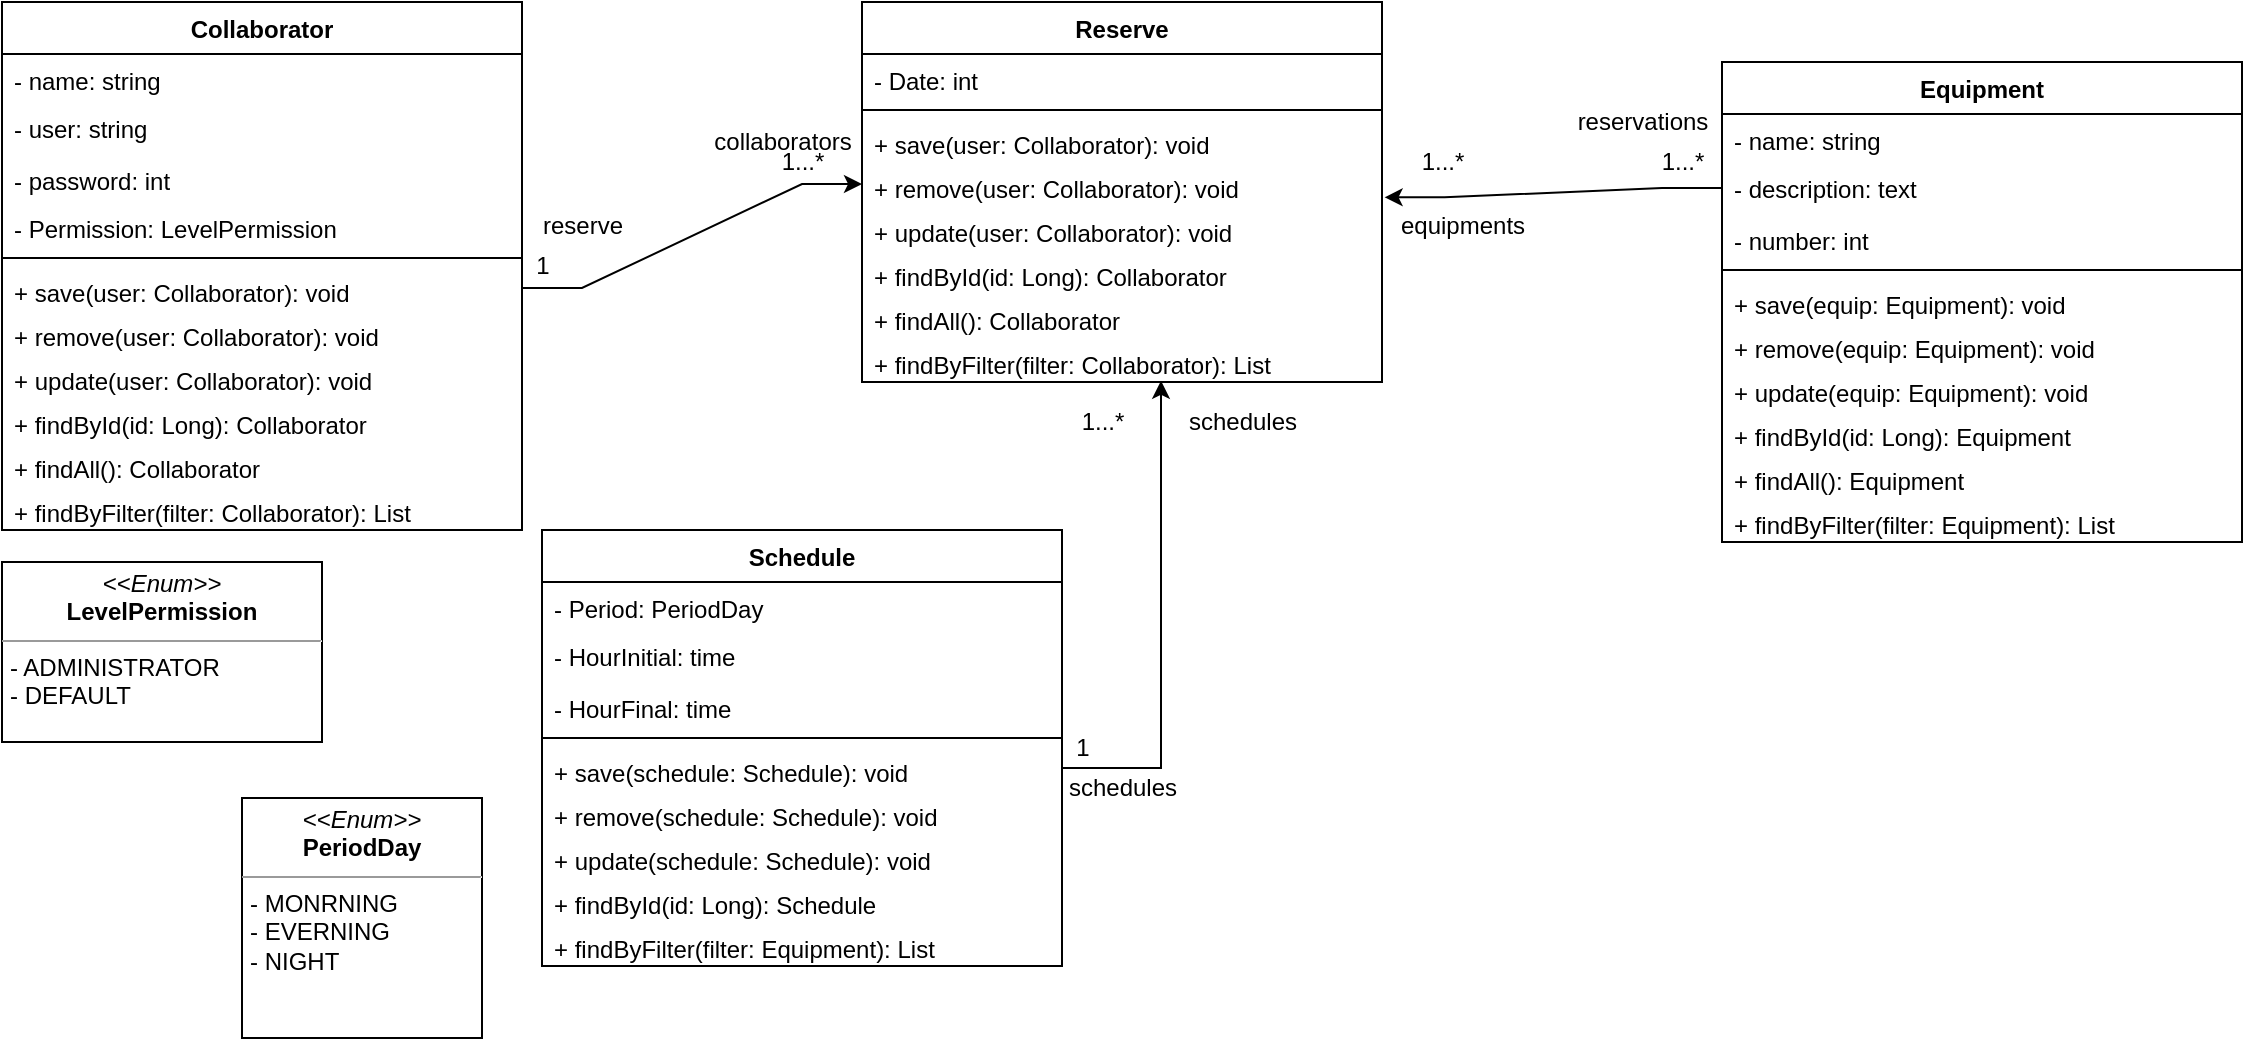 <mxfile version="14.1.8" type="github">
  <diagram id="-Hq7ED59GDJsUSMvZoMH" name="Page-1">
    <mxGraphModel dx="2623" dy="354" grid="1" gridSize="10" guides="1" tooltips="1" connect="1" arrows="1" fold="1" page="1" pageScale="1" pageWidth="850" pageHeight="1100" math="0" shadow="0">
      <root>
        <mxCell id="0" />
        <mxCell id="1" parent="0" />
        <mxCell id="XqDq5O9ZwhlFk01etam3-1" value="Equipment" style="swimlane;fontStyle=1;align=center;verticalAlign=top;childLayout=stackLayout;horizontal=1;startSize=26;horizontalStack=0;resizeParent=1;resizeParentMax=0;resizeLast=0;collapsible=1;marginBottom=0;" parent="1" vertex="1">
          <mxGeometry x="-320" y="50" width="260" height="240" as="geometry" />
        </mxCell>
        <mxCell id="XqDq5O9ZwhlFk01etam3-2" value="- name: string" style="text;strokeColor=none;fillColor=none;align=left;verticalAlign=top;spacingLeft=4;spacingRight=4;overflow=hidden;rotatable=0;points=[[0,0.5],[1,0.5]];portConstraint=eastwest;" parent="XqDq5O9ZwhlFk01etam3-1" vertex="1">
          <mxGeometry y="26" width="260" height="24" as="geometry" />
        </mxCell>
        <mxCell id="XqDq5O9ZwhlFk01etam3-11" value="- description: text" style="text;strokeColor=none;fillColor=none;align=left;verticalAlign=top;spacingLeft=4;spacingRight=4;overflow=hidden;rotatable=0;points=[[0,0.5],[1,0.5]];portConstraint=eastwest;" parent="XqDq5O9ZwhlFk01etam3-1" vertex="1">
          <mxGeometry y="50" width="260" height="26" as="geometry" />
        </mxCell>
        <mxCell id="XqDq5O9ZwhlFk01etam3-13" value="- number: int" style="text;strokeColor=none;fillColor=none;align=left;verticalAlign=top;spacingLeft=4;spacingRight=4;overflow=hidden;rotatable=0;points=[[0,0.5],[1,0.5]];portConstraint=eastwest;" parent="XqDq5O9ZwhlFk01etam3-1" vertex="1">
          <mxGeometry y="76" width="260" height="24" as="geometry" />
        </mxCell>
        <mxCell id="XqDq5O9ZwhlFk01etam3-3" value="" style="line;strokeWidth=1;fillColor=none;align=left;verticalAlign=middle;spacingTop=-1;spacingLeft=3;spacingRight=3;rotatable=0;labelPosition=right;points=[];portConstraint=eastwest;" parent="XqDq5O9ZwhlFk01etam3-1" vertex="1">
          <mxGeometry y="100" width="260" height="8" as="geometry" />
        </mxCell>
        <mxCell id="XqDq5O9ZwhlFk01etam3-4" value="+ save(equip: Equipment): void" style="text;strokeColor=none;fillColor=none;align=left;verticalAlign=top;spacingLeft=4;spacingRight=4;overflow=hidden;rotatable=0;points=[[0,0.5],[1,0.5]];portConstraint=eastwest;" parent="XqDq5O9ZwhlFk01etam3-1" vertex="1">
          <mxGeometry y="108" width="260" height="22" as="geometry" />
        </mxCell>
        <mxCell id="XqDq5O9ZwhlFk01etam3-14" value="+ remove(equip: Equipment): void" style="text;strokeColor=none;fillColor=none;align=left;verticalAlign=top;spacingLeft=4;spacingRight=4;overflow=hidden;rotatable=0;points=[[0,0.5],[1,0.5]];portConstraint=eastwest;" parent="XqDq5O9ZwhlFk01etam3-1" vertex="1">
          <mxGeometry y="130" width="260" height="22" as="geometry" />
        </mxCell>
        <mxCell id="XqDq5O9ZwhlFk01etam3-15" value="+ update(equip: Equipment): void" style="text;strokeColor=none;fillColor=none;align=left;verticalAlign=top;spacingLeft=4;spacingRight=4;overflow=hidden;rotatable=0;points=[[0,0.5],[1,0.5]];portConstraint=eastwest;" parent="XqDq5O9ZwhlFk01etam3-1" vertex="1">
          <mxGeometry y="152" width="260" height="22" as="geometry" />
        </mxCell>
        <mxCell id="XqDq5O9ZwhlFk01etam3-16" value="+ findById(id: Long): Equipment" style="text;strokeColor=none;fillColor=none;align=left;verticalAlign=top;spacingLeft=4;spacingRight=4;overflow=hidden;rotatable=0;points=[[0,0.5],[1,0.5]];portConstraint=eastwest;" parent="XqDq5O9ZwhlFk01etam3-1" vertex="1">
          <mxGeometry y="174" width="260" height="22" as="geometry" />
        </mxCell>
        <mxCell id="XqDq5O9ZwhlFk01etam3-18" value="+ findAll(): Equipment" style="text;strokeColor=none;fillColor=none;align=left;verticalAlign=top;spacingLeft=4;spacingRight=4;overflow=hidden;rotatable=0;points=[[0,0.5],[1,0.5]];portConstraint=eastwest;" parent="XqDq5O9ZwhlFk01etam3-1" vertex="1">
          <mxGeometry y="196" width="260" height="22" as="geometry" />
        </mxCell>
        <mxCell id="XqDq5O9ZwhlFk01etam3-17" value="+ findByFilter(filter: Equipment): List" style="text;strokeColor=none;fillColor=none;align=left;verticalAlign=top;spacingLeft=4;spacingRight=4;overflow=hidden;rotatable=0;points=[[0,0.5],[1,0.5]];portConstraint=eastwest;" parent="XqDq5O9ZwhlFk01etam3-1" vertex="1">
          <mxGeometry y="218" width="260" height="22" as="geometry" />
        </mxCell>
        <mxCell id="XqDq5O9ZwhlFk01etam3-19" value="Collaborator" style="swimlane;fontStyle=1;align=center;verticalAlign=top;childLayout=stackLayout;horizontal=1;startSize=26;horizontalStack=0;resizeParent=1;resizeParentMax=0;resizeLast=0;collapsible=1;marginBottom=0;" parent="1" vertex="1">
          <mxGeometry x="-1180" y="20" width="260" height="264" as="geometry" />
        </mxCell>
        <mxCell id="XqDq5O9ZwhlFk01etam3-20" value="- name: string" style="text;strokeColor=none;fillColor=none;align=left;verticalAlign=top;spacingLeft=4;spacingRight=4;overflow=hidden;rotatable=0;points=[[0,0.5],[1,0.5]];portConstraint=eastwest;" parent="XqDq5O9ZwhlFk01etam3-19" vertex="1">
          <mxGeometry y="26" width="260" height="24" as="geometry" />
        </mxCell>
        <mxCell id="XqDq5O9ZwhlFk01etam3-21" value="- user: string" style="text;strokeColor=none;fillColor=none;align=left;verticalAlign=top;spacingLeft=4;spacingRight=4;overflow=hidden;rotatable=0;points=[[0,0.5],[1,0.5]];portConstraint=eastwest;" parent="XqDq5O9ZwhlFk01etam3-19" vertex="1">
          <mxGeometry y="50" width="260" height="26" as="geometry" />
        </mxCell>
        <mxCell id="XqDq5O9ZwhlFk01etam3-22" value="- password: int" style="text;strokeColor=none;fillColor=none;align=left;verticalAlign=top;spacingLeft=4;spacingRight=4;overflow=hidden;rotatable=0;points=[[0,0.5],[1,0.5]];portConstraint=eastwest;" parent="XqDq5O9ZwhlFk01etam3-19" vertex="1">
          <mxGeometry y="76" width="260" height="24" as="geometry" />
        </mxCell>
        <mxCell id="XqDq5O9ZwhlFk01etam3-41" value="- Permission: LevelPermission" style="text;strokeColor=none;fillColor=none;align=left;verticalAlign=top;spacingLeft=4;spacingRight=4;overflow=hidden;rotatable=0;points=[[0,0.5],[1,0.5]];portConstraint=eastwest;" parent="XqDq5O9ZwhlFk01etam3-19" vertex="1">
          <mxGeometry y="100" width="260" height="24" as="geometry" />
        </mxCell>
        <mxCell id="XqDq5O9ZwhlFk01etam3-23" value="" style="line;strokeWidth=1;fillColor=none;align=left;verticalAlign=middle;spacingTop=-1;spacingLeft=3;spacingRight=3;rotatable=0;labelPosition=right;points=[];portConstraint=eastwest;" parent="XqDq5O9ZwhlFk01etam3-19" vertex="1">
          <mxGeometry y="124" width="260" height="8" as="geometry" />
        </mxCell>
        <mxCell id="XqDq5O9ZwhlFk01etam3-24" value="+ save(user: Collaborator): void" style="text;strokeColor=none;fillColor=none;align=left;verticalAlign=top;spacingLeft=4;spacingRight=4;overflow=hidden;rotatable=0;points=[[0,0.5],[1,0.5]];portConstraint=eastwest;" parent="XqDq5O9ZwhlFk01etam3-19" vertex="1">
          <mxGeometry y="132" width="260" height="22" as="geometry" />
        </mxCell>
        <mxCell id="XqDq5O9ZwhlFk01etam3-25" value="+ remove(user: Collaborator): void" style="text;strokeColor=none;fillColor=none;align=left;verticalAlign=top;spacingLeft=4;spacingRight=4;overflow=hidden;rotatable=0;points=[[0,0.5],[1,0.5]];portConstraint=eastwest;" parent="XqDq5O9ZwhlFk01etam3-19" vertex="1">
          <mxGeometry y="154" width="260" height="22" as="geometry" />
        </mxCell>
        <mxCell id="XqDq5O9ZwhlFk01etam3-26" value="+ update(user: Collaborator): void" style="text;strokeColor=none;fillColor=none;align=left;verticalAlign=top;spacingLeft=4;spacingRight=4;overflow=hidden;rotatable=0;points=[[0,0.5],[1,0.5]];portConstraint=eastwest;" parent="XqDq5O9ZwhlFk01etam3-19" vertex="1">
          <mxGeometry y="176" width="260" height="22" as="geometry" />
        </mxCell>
        <mxCell id="XqDq5O9ZwhlFk01etam3-27" value="+ findById(id: Long): Collaborator" style="text;strokeColor=none;fillColor=none;align=left;verticalAlign=top;spacingLeft=4;spacingRight=4;overflow=hidden;rotatable=0;points=[[0,0.5],[1,0.5]];portConstraint=eastwest;" parent="XqDq5O9ZwhlFk01etam3-19" vertex="1">
          <mxGeometry y="198" width="260" height="22" as="geometry" />
        </mxCell>
        <mxCell id="XqDq5O9ZwhlFk01etam3-28" value="+ findAll(): Collaborator" style="text;strokeColor=none;fillColor=none;align=left;verticalAlign=top;spacingLeft=4;spacingRight=4;overflow=hidden;rotatable=0;points=[[0,0.5],[1,0.5]];portConstraint=eastwest;" parent="XqDq5O9ZwhlFk01etam3-19" vertex="1">
          <mxGeometry y="220" width="260" height="22" as="geometry" />
        </mxCell>
        <mxCell id="XqDq5O9ZwhlFk01etam3-29" value="+ findByFilter(filter: Collaborator): List" style="text;strokeColor=none;fillColor=none;align=left;verticalAlign=top;spacingLeft=4;spacingRight=4;overflow=hidden;rotatable=0;points=[[0,0.5],[1,0.5]];portConstraint=eastwest;" parent="XqDq5O9ZwhlFk01etam3-19" vertex="1">
          <mxGeometry y="242" width="260" height="22" as="geometry" />
        </mxCell>
        <mxCell id="XqDq5O9ZwhlFk01etam3-30" value="Schedule" style="swimlane;fontStyle=1;align=center;verticalAlign=top;childLayout=stackLayout;horizontal=1;startSize=26;horizontalStack=0;resizeParent=1;resizeParentMax=0;resizeLast=0;collapsible=1;marginBottom=0;" parent="1" vertex="1">
          <mxGeometry x="-910" y="284" width="260" height="218" as="geometry" />
        </mxCell>
        <mxCell id="XqDq5O9ZwhlFk01etam3-31" value="- Period: PeriodDay" style="text;strokeColor=none;fillColor=none;align=left;verticalAlign=top;spacingLeft=4;spacingRight=4;overflow=hidden;rotatable=0;points=[[0,0.5],[1,0.5]];portConstraint=eastwest;" parent="XqDq5O9ZwhlFk01etam3-30" vertex="1">
          <mxGeometry y="26" width="260" height="24" as="geometry" />
        </mxCell>
        <mxCell id="XqDq5O9ZwhlFk01etam3-32" value="- HourInitial: time" style="text;strokeColor=none;fillColor=none;align=left;verticalAlign=top;spacingLeft=4;spacingRight=4;overflow=hidden;rotatable=0;points=[[0,0.5],[1,0.5]];portConstraint=eastwest;" parent="XqDq5O9ZwhlFk01etam3-30" vertex="1">
          <mxGeometry y="50" width="260" height="26" as="geometry" />
        </mxCell>
        <mxCell id="XqDq5O9ZwhlFk01etam3-33" value="- HourFinal: time" style="text;strokeColor=none;fillColor=none;align=left;verticalAlign=top;spacingLeft=4;spacingRight=4;overflow=hidden;rotatable=0;points=[[0,0.5],[1,0.5]];portConstraint=eastwest;" parent="XqDq5O9ZwhlFk01etam3-30" vertex="1">
          <mxGeometry y="76" width="260" height="24" as="geometry" />
        </mxCell>
        <mxCell id="XqDq5O9ZwhlFk01etam3-34" value="" style="line;strokeWidth=1;fillColor=none;align=left;verticalAlign=middle;spacingTop=-1;spacingLeft=3;spacingRight=3;rotatable=0;labelPosition=right;points=[];portConstraint=eastwest;" parent="XqDq5O9ZwhlFk01etam3-30" vertex="1">
          <mxGeometry y="100" width="260" height="8" as="geometry" />
        </mxCell>
        <mxCell id="XqDq5O9ZwhlFk01etam3-35" value="+ save(schedule: Schedule): void" style="text;strokeColor=none;fillColor=none;align=left;verticalAlign=top;spacingLeft=4;spacingRight=4;overflow=hidden;rotatable=0;points=[[0,0.5],[1,0.5]];portConstraint=eastwest;" parent="XqDq5O9ZwhlFk01etam3-30" vertex="1">
          <mxGeometry y="108" width="260" height="22" as="geometry" />
        </mxCell>
        <mxCell id="XqDq5O9ZwhlFk01etam3-36" value="+ remove(schedule: Schedule): void" style="text;strokeColor=none;fillColor=none;align=left;verticalAlign=top;spacingLeft=4;spacingRight=4;overflow=hidden;rotatable=0;points=[[0,0.5],[1,0.5]];portConstraint=eastwest;" parent="XqDq5O9ZwhlFk01etam3-30" vertex="1">
          <mxGeometry y="130" width="260" height="22" as="geometry" />
        </mxCell>
        <mxCell id="XqDq5O9ZwhlFk01etam3-37" value="+ update(schedule: Schedule): void" style="text;strokeColor=none;fillColor=none;align=left;verticalAlign=top;spacingLeft=4;spacingRight=4;overflow=hidden;rotatable=0;points=[[0,0.5],[1,0.5]];portConstraint=eastwest;" parent="XqDq5O9ZwhlFk01etam3-30" vertex="1">
          <mxGeometry y="152" width="260" height="22" as="geometry" />
        </mxCell>
        <mxCell id="XqDq5O9ZwhlFk01etam3-38" value="+ findById(id: Long): Schedule" style="text;strokeColor=none;fillColor=none;align=left;verticalAlign=top;spacingLeft=4;spacingRight=4;overflow=hidden;rotatable=0;points=[[0,0.5],[1,0.5]];portConstraint=eastwest;" parent="XqDq5O9ZwhlFk01etam3-30" vertex="1">
          <mxGeometry y="174" width="260" height="22" as="geometry" />
        </mxCell>
        <mxCell id="XqDq5O9ZwhlFk01etam3-40" value="+ findByFilter(filter: Equipment): List" style="text;strokeColor=none;fillColor=none;align=left;verticalAlign=top;spacingLeft=4;spacingRight=4;overflow=hidden;rotatable=0;points=[[0,0.5],[1,0.5]];portConstraint=eastwest;" parent="XqDq5O9ZwhlFk01etam3-30" vertex="1">
          <mxGeometry y="196" width="260" height="22" as="geometry" />
        </mxCell>
        <mxCell id="XqDq5O9ZwhlFk01etam3-42" value="Reserve" style="swimlane;fontStyle=1;align=center;verticalAlign=top;childLayout=stackLayout;horizontal=1;startSize=26;horizontalStack=0;resizeParent=1;resizeParentMax=0;resizeLast=0;collapsible=1;marginBottom=0;" parent="1" vertex="1">
          <mxGeometry x="-750" y="20" width="260" height="190" as="geometry" />
        </mxCell>
        <mxCell id="XqDq5O9ZwhlFk01etam3-45" value="- Date: int" style="text;strokeColor=none;fillColor=none;align=left;verticalAlign=top;spacingLeft=4;spacingRight=4;overflow=hidden;rotatable=0;points=[[0,0.5],[1,0.5]];portConstraint=eastwest;" parent="XqDq5O9ZwhlFk01etam3-42" vertex="1">
          <mxGeometry y="26" width="260" height="24" as="geometry" />
        </mxCell>
        <mxCell id="XqDq5O9ZwhlFk01etam3-47" value="" style="line;strokeWidth=1;fillColor=none;align=left;verticalAlign=middle;spacingTop=-1;spacingLeft=3;spacingRight=3;rotatable=0;labelPosition=right;points=[];portConstraint=eastwest;" parent="XqDq5O9ZwhlFk01etam3-42" vertex="1">
          <mxGeometry y="50" width="260" height="8" as="geometry" />
        </mxCell>
        <mxCell id="XqDq5O9ZwhlFk01etam3-48" value="+ save(user: Collaborator): void" style="text;strokeColor=none;fillColor=none;align=left;verticalAlign=top;spacingLeft=4;spacingRight=4;overflow=hidden;rotatable=0;points=[[0,0.5],[1,0.5]];portConstraint=eastwest;" parent="XqDq5O9ZwhlFk01etam3-42" vertex="1">
          <mxGeometry y="58" width="260" height="22" as="geometry" />
        </mxCell>
        <mxCell id="XqDq5O9ZwhlFk01etam3-49" value="+ remove(user: Collaborator): void" style="text;strokeColor=none;fillColor=none;align=left;verticalAlign=top;spacingLeft=4;spacingRight=4;overflow=hidden;rotatable=0;points=[[0,0.5],[1,0.5]];portConstraint=eastwest;" parent="XqDq5O9ZwhlFk01etam3-42" vertex="1">
          <mxGeometry y="80" width="260" height="22" as="geometry" />
        </mxCell>
        <mxCell id="XqDq5O9ZwhlFk01etam3-50" value="+ update(user: Collaborator): void" style="text;strokeColor=none;fillColor=none;align=left;verticalAlign=top;spacingLeft=4;spacingRight=4;overflow=hidden;rotatable=0;points=[[0,0.5],[1,0.5]];portConstraint=eastwest;" parent="XqDq5O9ZwhlFk01etam3-42" vertex="1">
          <mxGeometry y="102" width="260" height="22" as="geometry" />
        </mxCell>
        <mxCell id="XqDq5O9ZwhlFk01etam3-51" value="+ findById(id: Long): Collaborator" style="text;strokeColor=none;fillColor=none;align=left;verticalAlign=top;spacingLeft=4;spacingRight=4;overflow=hidden;rotatable=0;points=[[0,0.5],[1,0.5]];portConstraint=eastwest;" parent="XqDq5O9ZwhlFk01etam3-42" vertex="1">
          <mxGeometry y="124" width="260" height="22" as="geometry" />
        </mxCell>
        <mxCell id="XqDq5O9ZwhlFk01etam3-52" value="+ findAll(): Collaborator" style="text;strokeColor=none;fillColor=none;align=left;verticalAlign=top;spacingLeft=4;spacingRight=4;overflow=hidden;rotatable=0;points=[[0,0.5],[1,0.5]];portConstraint=eastwest;" parent="XqDq5O9ZwhlFk01etam3-42" vertex="1">
          <mxGeometry y="146" width="260" height="22" as="geometry" />
        </mxCell>
        <mxCell id="XqDq5O9ZwhlFk01etam3-53" value="+ findByFilter(filter: Collaborator): List" style="text;strokeColor=none;fillColor=none;align=left;verticalAlign=top;spacingLeft=4;spacingRight=4;overflow=hidden;rotatable=0;points=[[0,0.5],[1,0.5]];portConstraint=eastwest;" parent="XqDq5O9ZwhlFk01etam3-42" vertex="1">
          <mxGeometry y="168" width="260" height="22" as="geometry" />
        </mxCell>
        <mxCell id="XqDq5O9ZwhlFk01etam3-55" value="&lt;p style=&quot;margin: 0px ; margin-top: 4px ; text-align: center&quot;&gt;&lt;i&gt;&amp;lt;&amp;lt;Enum&amp;gt;&amp;gt;&lt;/i&gt;&lt;br&gt;&lt;b&gt;PeriodDay&lt;/b&gt;&lt;/p&gt;&lt;hr size=&quot;1&quot;&gt;&lt;p style=&quot;margin: 0px ; margin-left: 4px&quot;&gt;&lt;font style=&quot;font-size: 12px&quot;&gt;- MONRNING&lt;/font&gt;&lt;/p&gt;&lt;p style=&quot;margin: 0px ; margin-left: 4px&quot;&gt;&lt;font style=&quot;font-size: 12px&quot;&gt;- EVERNING&lt;/font&gt;&lt;/p&gt;&lt;p style=&quot;margin: 0px ; margin-left: 4px&quot;&gt;&lt;font style=&quot;font-size: 12px&quot;&gt;- NIGHT&lt;/font&gt;&lt;/p&gt;&lt;p style=&quot;margin: 0px ; margin-left: 4px&quot;&gt;&lt;br&gt;&lt;/p&gt;" style="verticalAlign=top;align=left;overflow=fill;fontSize=12;fontFamily=Helvetica;html=1;" parent="1" vertex="1">
          <mxGeometry x="-1060" y="418" width="120" height="120" as="geometry" />
        </mxCell>
        <mxCell id="XqDq5O9ZwhlFk01etam3-56" value="&lt;p style=&quot;margin: 0px ; margin-top: 4px ; text-align: center&quot;&gt;&lt;i&gt;&amp;lt;&amp;lt;Enum&amp;gt;&amp;gt;&lt;/i&gt;&lt;br&gt;&lt;b&gt;LevelPermission&lt;/b&gt;&lt;/p&gt;&lt;hr size=&quot;1&quot;&gt;&lt;p style=&quot;margin: 0px ; margin-left: 4px&quot;&gt;&lt;font style=&quot;font-size: 12px&quot;&gt;- ADMINISTRATOR&lt;/font&gt;&lt;/p&gt;&lt;p style=&quot;margin: 0px ; margin-left: 4px&quot;&gt;&lt;font style=&quot;font-size: 12px&quot;&gt;- DEFAULT&lt;/font&gt;&lt;/p&gt;&lt;p style=&quot;margin: 0px ; margin-left: 4px&quot;&gt;&lt;br&gt;&lt;/p&gt;" style="verticalAlign=top;align=left;overflow=fill;fontSize=12;fontFamily=Helvetica;html=1;" parent="1" vertex="1">
          <mxGeometry x="-1180" y="300" width="160" height="90" as="geometry" />
        </mxCell>
        <mxCell id="XqDq5O9ZwhlFk01etam3-67" style="edgeStyle=entityRelationEdgeStyle;rounded=0;orthogonalLoop=1;jettySize=auto;html=1;exitX=1;exitY=0.5;exitDx=0;exitDy=0;entryX=0;entryY=0.5;entryDx=0;entryDy=0;" parent="1" source="XqDq5O9ZwhlFk01etam3-24" target="XqDq5O9ZwhlFk01etam3-49" edge="1">
          <mxGeometry relative="1" as="geometry" />
        </mxCell>
        <mxCell id="XqDq5O9ZwhlFk01etam3-68" style="edgeStyle=entityRelationEdgeStyle;rounded=0;orthogonalLoop=1;jettySize=auto;html=1;exitX=0;exitY=0.5;exitDx=0;exitDy=0;entryX=1.005;entryY=-0.198;entryDx=0;entryDy=0;entryPerimeter=0;" parent="1" source="XqDq5O9ZwhlFk01etam3-11" target="XqDq5O9ZwhlFk01etam3-50" edge="1">
          <mxGeometry relative="1" as="geometry" />
        </mxCell>
        <mxCell id="XqDq5O9ZwhlFk01etam3-72" style="edgeStyle=orthogonalEdgeStyle;rounded=0;orthogonalLoop=1;jettySize=auto;html=1;exitX=1;exitY=0.5;exitDx=0;exitDy=0;entryX=0.575;entryY=0.973;entryDx=0;entryDy=0;entryPerimeter=0;" parent="1" source="XqDq5O9ZwhlFk01etam3-35" target="XqDq5O9ZwhlFk01etam3-53" edge="1">
          <mxGeometry relative="1" as="geometry" />
        </mxCell>
        <mxCell id="XqDq5O9ZwhlFk01etam3-77" value="1...*" style="text;html=1;resizable=0;autosize=1;align=center;verticalAlign=middle;points=[];fillColor=none;strokeColor=none;rounded=0;" parent="1" vertex="1">
          <mxGeometry x="-800" y="90" width="40" height="20" as="geometry" />
        </mxCell>
        <mxCell id="XqDq5O9ZwhlFk01etam3-78" value="1" style="text;html=1;resizable=0;autosize=1;align=center;verticalAlign=middle;points=[];fillColor=none;strokeColor=none;rounded=0;" parent="1" vertex="1">
          <mxGeometry x="-920" y="142" width="20" height="20" as="geometry" />
        </mxCell>
        <mxCell id="XqDq5O9ZwhlFk01etam3-79" value="1...*" style="text;html=1;resizable=0;autosize=1;align=center;verticalAlign=middle;points=[];fillColor=none;strokeColor=none;rounded=0;" parent="1" vertex="1">
          <mxGeometry x="-480" y="90" width="40" height="20" as="geometry" />
        </mxCell>
        <mxCell id="XqDq5O9ZwhlFk01etam3-80" value="1...*" style="text;html=1;resizable=0;autosize=1;align=center;verticalAlign=middle;points=[];fillColor=none;strokeColor=none;rounded=0;" parent="1" vertex="1">
          <mxGeometry x="-360" y="90" width="40" height="20" as="geometry" />
        </mxCell>
        <mxCell id="XqDq5O9ZwhlFk01etam3-81" value="1...*" style="text;html=1;resizable=0;autosize=1;align=center;verticalAlign=middle;points=[];fillColor=none;strokeColor=none;rounded=0;" parent="1" vertex="1">
          <mxGeometry x="-650" y="220" width="40" height="20" as="geometry" />
        </mxCell>
        <mxCell id="XqDq5O9ZwhlFk01etam3-82" value="1" style="text;html=1;resizable=0;autosize=1;align=center;verticalAlign=middle;points=[];fillColor=none;strokeColor=none;rounded=0;" parent="1" vertex="1">
          <mxGeometry x="-650" y="383" width="20" height="20" as="geometry" />
        </mxCell>
        <mxCell id="XqDq5O9ZwhlFk01etam3-83" value="collaborators" style="text;html=1;resizable=0;autosize=1;align=center;verticalAlign=middle;points=[];fillColor=none;strokeColor=none;rounded=0;" parent="1" vertex="1">
          <mxGeometry x="-830" y="80" width="80" height="20" as="geometry" />
        </mxCell>
        <mxCell id="XqDq5O9ZwhlFk01etam3-84" value="equipments" style="text;html=1;resizable=0;autosize=1;align=center;verticalAlign=middle;points=[];fillColor=none;strokeColor=none;rounded=0;" parent="1" vertex="1">
          <mxGeometry x="-490" y="122" width="80" height="20" as="geometry" />
        </mxCell>
        <mxCell id="XqDq5O9ZwhlFk01etam3-85" value="reservations" style="text;html=1;resizable=0;autosize=1;align=center;verticalAlign=middle;points=[];fillColor=none;strokeColor=none;rounded=0;" parent="1" vertex="1">
          <mxGeometry x="-400" y="70" width="80" height="20" as="geometry" />
        </mxCell>
        <mxCell id="XqDq5O9ZwhlFk01etam3-86" value="reserve" style="text;html=1;resizable=0;autosize=1;align=center;verticalAlign=middle;points=[];fillColor=none;strokeColor=none;rounded=0;" parent="1" vertex="1">
          <mxGeometry x="-920" y="122" width="60" height="20" as="geometry" />
        </mxCell>
        <mxCell id="XqDq5O9ZwhlFk01etam3-88" value="schedules" style="text;html=1;resizable=0;autosize=1;align=center;verticalAlign=middle;points=[];fillColor=none;strokeColor=none;rounded=0;" parent="1" vertex="1">
          <mxGeometry x="-595" y="220" width="70" height="20" as="geometry" />
        </mxCell>
        <mxCell id="XqDq5O9ZwhlFk01etam3-89" value="schedules" style="text;html=1;resizable=0;autosize=1;align=center;verticalAlign=middle;points=[];fillColor=none;strokeColor=none;rounded=0;" parent="1" vertex="1">
          <mxGeometry x="-655" y="403" width="70" height="20" as="geometry" />
        </mxCell>
      </root>
    </mxGraphModel>
  </diagram>
</mxfile>
